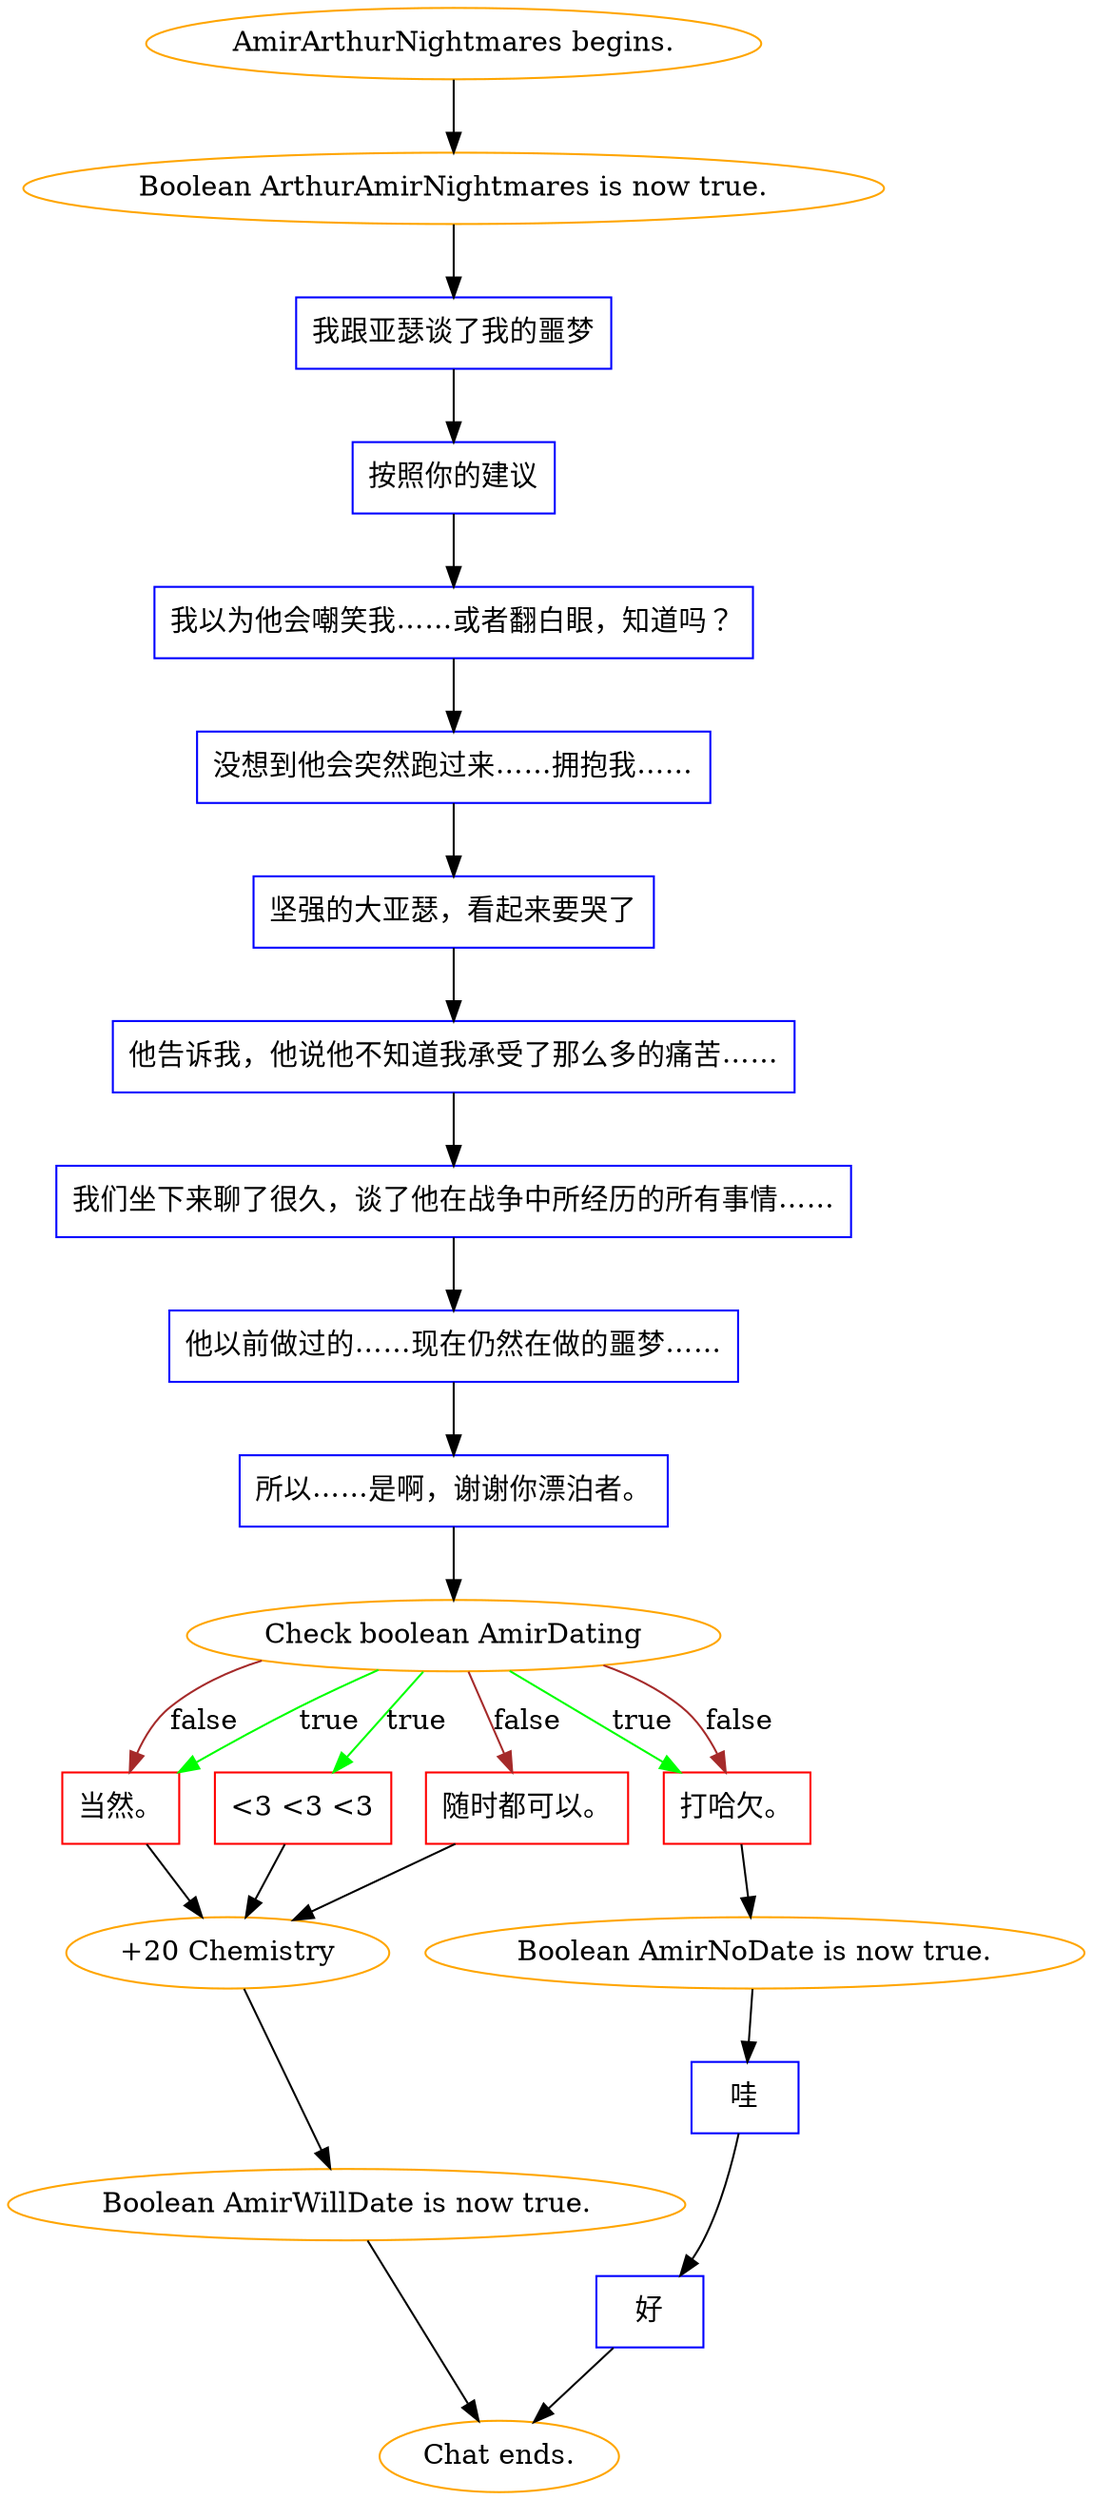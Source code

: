 digraph {
	"AmirArthurNightmares begins." [color=orange];
		"AmirArthurNightmares begins." -> j1852854121;
	j1852854121 [label="Boolean ArthurAmirNightmares is now true.",color=orange];
		j1852854121 -> j2026376042;
	j2026376042 [label="我跟亚瑟谈了我的噩梦",shape=box,color=blue];
		j2026376042 -> j3934712139;
	j3934712139 [label="按照你的建议",shape=box,color=blue];
		j3934712139 -> j4050152836;
	j4050152836 [label="我以为他会嘲笑我……或者翻白眼，知道吗？",shape=box,color=blue];
		j4050152836 -> j1991681549;
	j1991681549 [label="没想到他会突然跑过来……拥抱我……",shape=box,color=blue];
		j1991681549 -> j1337722392;
	j1337722392 [label="坚强的大亚瑟，看起来要哭了",shape=box,color=blue];
		j1337722392 -> j634560393;
	j634560393 [label="他告诉我，他说他不知道我承受了那么多的痛苦……",shape=box,color=blue];
		j634560393 -> j2395764361;
	j2395764361 [label="我们坐下来聊了很久，谈了他在战争中所经历的所有事情……",shape=box,color=blue];
		j2395764361 -> j386307823;
	j386307823 [label="他以前做过的……现在仍然在做的噩梦……",shape=box,color=blue];
		j386307823 -> j1830112651;
	j1830112651 [label="所以……是啊，谢谢你漂泊者。",shape=box,color=blue];
		j1830112651 -> j657276632;
	j657276632 [label="Check boolean AmirDating",color=orange];
		j657276632 -> j4018830980 [label=true,color=green];
		j657276632 -> j1209668396 [label=true,color=green];
		j657276632 -> j1994900660 [label=true,color=green];
		j657276632 -> j1209668396 [label=false,color=brown];
		j657276632 -> j1994900660 [label=false,color=brown];
		j657276632 -> j2377544918 [label=false,color=brown];
	j4018830980 [label="<3 <3 <3",shape=box,color=red];
		j4018830980 -> j971083784;
	j1209668396 [label="当然。",shape=box,color=red];
		j1209668396 -> j971083784;
	j1994900660 [label="打哈欠。",shape=box,color=red];
		j1994900660 -> j1012692573;
	j2377544918 [label="随时都可以。",shape=box,color=red];
		j2377544918 -> j971083784;
	j971083784 [label="+20 Chemistry",color=orange];
		j971083784 -> j1538486228;
	j1012692573 [label="Boolean AmirNoDate is now true.",color=orange];
		j1012692573 -> j4088324842;
	j1538486228 [label="Boolean AmirWillDate is now true.",color=orange];
		j1538486228 -> "Chat ends.";
	j4088324842 [label="哇",shape=box,color=blue];
		j4088324842 -> j85250612;
	"Chat ends." [color=orange];
	j85250612 [label="好",shape=box,color=blue];
		j85250612 -> "Chat ends.";
}